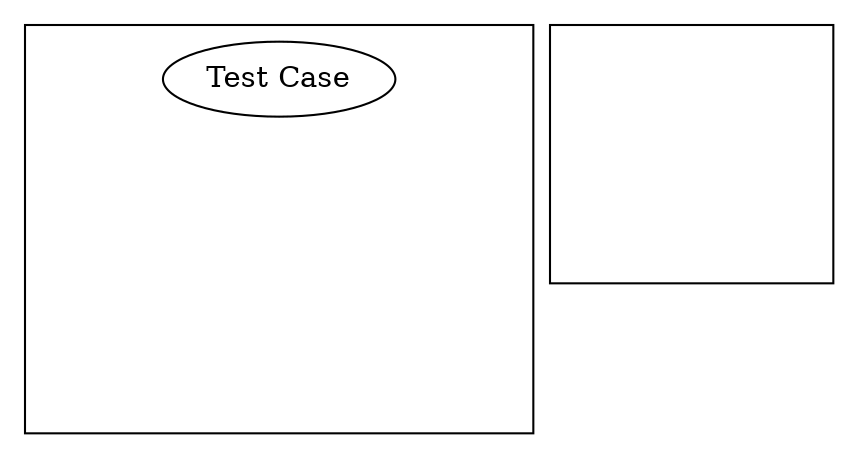 digraph {

    subgraph cluster_0 {
        Input[label="Test Case"]
        Evaluation[style=invis]
        Analysis[label="Metamorphic Relation" style=invis]
    }

    subgraph cluster_1 {
        Input2[label="Transform" style=invis]
        Evaluation2[label="Evaluation" style=invis]
    }

    Input -> Input2[constraint=false style=invis]
    Input2 -> Evaluation2[style=invis]

    Input -> Evaluation[style=invis]
    Evaluation -> Analysis[style=invis]
    Evaluation2 -> Analysis[style=invis]
}
